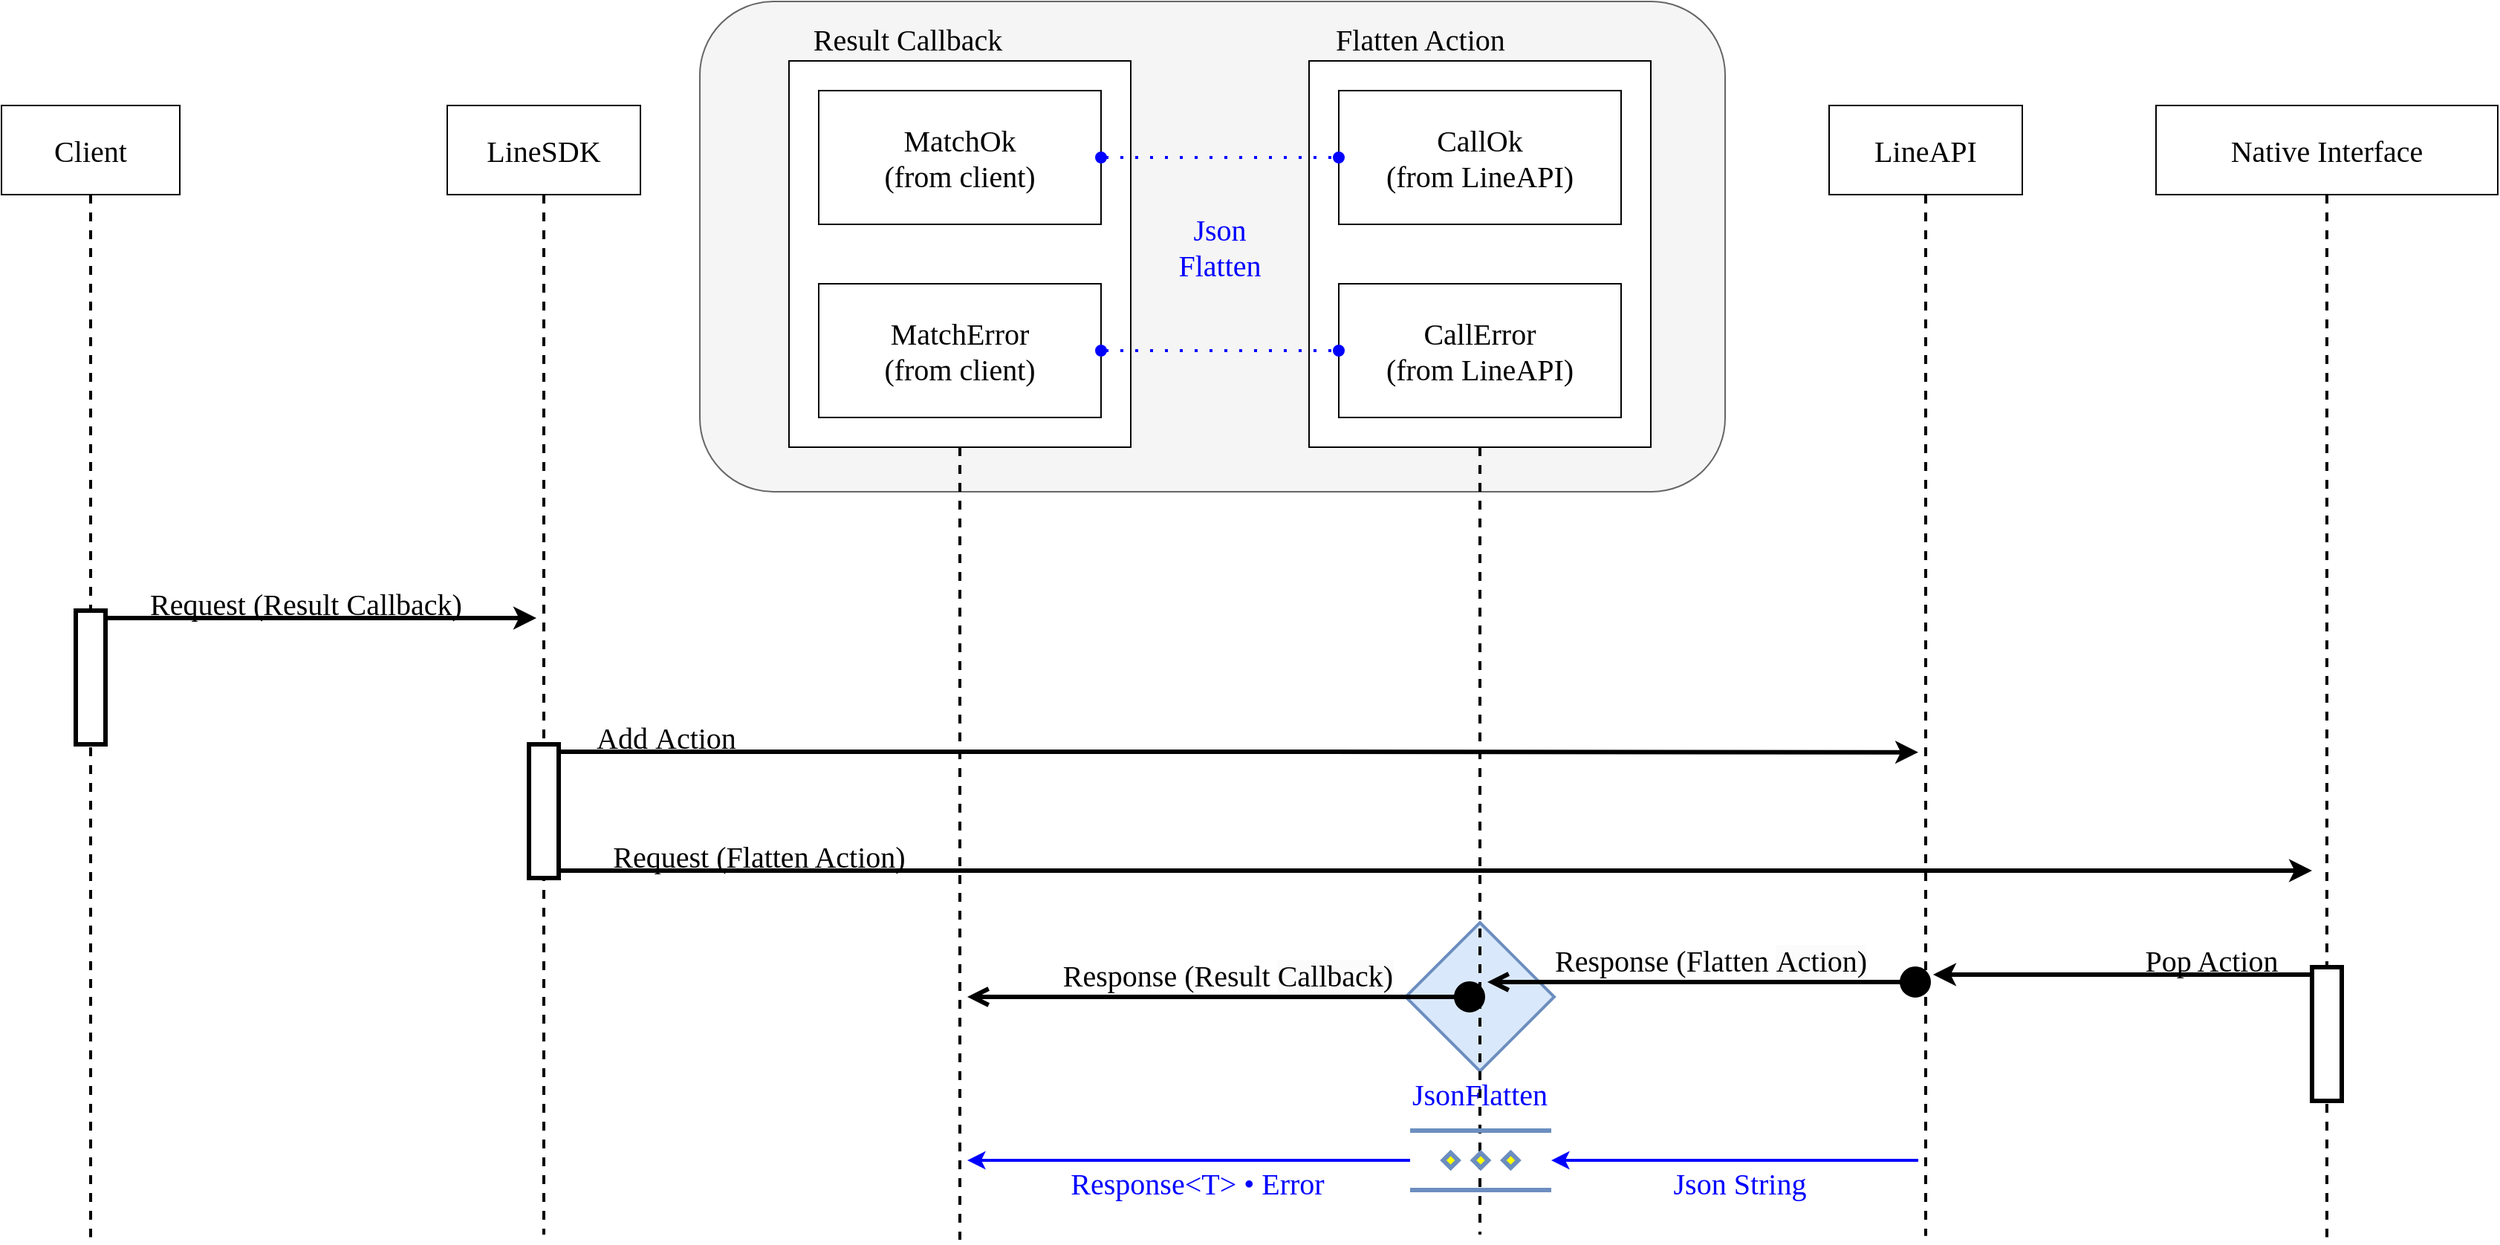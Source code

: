 <mxfile version="26.0.1">
  <diagram name="Page-1" id="5Zvd9ioT648ElrTKqOLQ">
    <mxGraphModel dx="2600" dy="2057" grid="1" gridSize="10" guides="1" tooltips="1" connect="1" arrows="1" fold="1" page="1" pageScale="1" pageWidth="850" pageHeight="1100" math="0" shadow="0">
      <root>
        <mxCell id="0" />
        <mxCell id="1" parent="0" />
        <mxCell id="2anBXokItZCELcTBdX1A-69" value="" style="strokeWidth=2;html=1;shape=mxgraph.flowchart.decision;whiteSpace=wrap;fillColor=#dae8fc;strokeColor=#6c8ebf;gradientColor=none;shadow=0;" vertex="1" parent="1">
          <mxGeometry x="755" y="590" width="100" height="100" as="geometry" />
        </mxCell>
        <mxCell id="2anBXokItZCELcTBdX1A-46" value="" style="rounded=1;whiteSpace=wrap;html=1;fillColor=#f5f5f5;fontColor=#333333;strokeColor=#666666;" vertex="1" parent="1">
          <mxGeometry x="280" y="-30" width="690" height="330" as="geometry" />
        </mxCell>
        <mxCell id="2anBXokItZCELcTBdX1A-18" style="edgeStyle=orthogonalEdgeStyle;rounded=0;orthogonalLoop=1;jettySize=auto;html=1;endArrow=none;endFill=0;dashed=1;strokeWidth=2;" edge="1" parent="1" source="2anBXokItZCELcTBdX1A-1">
          <mxGeometry relative="1" as="geometry">
            <mxPoint x="-130" y="801.778" as="targetPoint" />
          </mxGeometry>
        </mxCell>
        <mxCell id="2anBXokItZCELcTBdX1A-1" value="&lt;font style=&quot;font-size: 20px;&quot;&gt;Client&lt;/font&gt;" style="rounded=0;whiteSpace=wrap;html=1;fontFamily=Verdana;" vertex="1" parent="1">
          <mxGeometry x="-190" y="40" width="120" height="60" as="geometry" />
        </mxCell>
        <mxCell id="2anBXokItZCELcTBdX1A-19" style="edgeStyle=orthogonalEdgeStyle;rounded=0;orthogonalLoop=1;jettySize=auto;html=1;strokeWidth=2;endArrow=none;endFill=0;dashed=1;" edge="1" parent="1" source="2anBXokItZCELcTBdX1A-2">
          <mxGeometry relative="1" as="geometry">
            <mxPoint x="175" y="800" as="targetPoint" />
          </mxGeometry>
        </mxCell>
        <mxCell id="2anBXokItZCELcTBdX1A-2" value="&lt;font style=&quot;font-size: 20px;&quot;&gt;LineSDK&lt;/font&gt;" style="rounded=0;whiteSpace=wrap;html=1;fontFamily=Verdana;" vertex="1" parent="1">
          <mxGeometry x="110" y="40" width="130" height="60" as="geometry" />
        </mxCell>
        <mxCell id="2anBXokItZCELcTBdX1A-24" style="edgeStyle=orthogonalEdgeStyle;rounded=0;orthogonalLoop=1;jettySize=auto;html=1;strokeWidth=2;dashed=1;endArrow=none;endFill=0;" edge="1" parent="1" source="2anBXokItZCELcTBdX1A-8">
          <mxGeometry relative="1" as="geometry">
            <mxPoint x="1105" y="800.889" as="targetPoint" />
          </mxGeometry>
        </mxCell>
        <mxCell id="2anBXokItZCELcTBdX1A-8" value="&lt;font style=&quot;font-size: 20px;&quot;&gt;Line&lt;/font&gt;&lt;span style=&quot;font-size: 20px;&quot;&gt;API&lt;/span&gt;" style="rounded=0;whiteSpace=wrap;html=1;fontFamily=Verdana;" vertex="1" parent="1">
          <mxGeometry x="1040" y="40" width="130" height="60" as="geometry" />
        </mxCell>
        <mxCell id="2anBXokItZCELcTBdX1A-14" value="" style="group" vertex="1" connectable="0" parent="1">
          <mxGeometry x="340" y="10" width="230" height="260" as="geometry" />
        </mxCell>
        <mxCell id="2anBXokItZCELcTBdX1A-22" style="edgeStyle=orthogonalEdgeStyle;rounded=0;orthogonalLoop=1;jettySize=auto;html=1;strokeWidth=2;endArrow=none;endFill=0;dashed=1;" edge="1" parent="2anBXokItZCELcTBdX1A-14" source="2anBXokItZCELcTBdX1A-12">
          <mxGeometry relative="1" as="geometry">
            <mxPoint x="115" y="793.556" as="targetPoint" />
          </mxGeometry>
        </mxCell>
        <mxCell id="2anBXokItZCELcTBdX1A-12" value="" style="rounded=0;whiteSpace=wrap;html=1;" vertex="1" parent="2anBXokItZCELcTBdX1A-14">
          <mxGeometry width="230" height="260" as="geometry" />
        </mxCell>
        <mxCell id="2anBXokItZCELcTBdX1A-3" value="&lt;font style=&quot;font-size: 20px;&quot;&gt;MatchOk&lt;/font&gt;&lt;div&gt;&lt;font style=&quot;font-size: 20px;&quot;&gt;(from client)&lt;/font&gt;&lt;/div&gt;" style="rounded=0;whiteSpace=wrap;html=1;fontFamily=Verdana;" vertex="1" parent="2anBXokItZCELcTBdX1A-14">
          <mxGeometry x="20" y="20" width="190" height="90" as="geometry" />
        </mxCell>
        <mxCell id="2anBXokItZCELcTBdX1A-6" value="&lt;font style=&quot;font-size: 20px;&quot;&gt;MatchError&lt;/font&gt;&lt;div&gt;&lt;font style=&quot;font-size: 20px;&quot;&gt;(from client)&lt;/font&gt;&lt;/div&gt;" style="rounded=0;whiteSpace=wrap;html=1;fontFamily=Verdana;" vertex="1" parent="2anBXokItZCELcTBdX1A-14">
          <mxGeometry x="20" y="150" width="190" height="90" as="geometry" />
        </mxCell>
        <mxCell id="2anBXokItZCELcTBdX1A-15" value="" style="group" vertex="1" connectable="0" parent="1">
          <mxGeometry x="690" y="10" width="230" height="260" as="geometry" />
        </mxCell>
        <mxCell id="2anBXokItZCELcTBdX1A-13" value="" style="rounded=0;whiteSpace=wrap;html=1;" vertex="1" parent="2anBXokItZCELcTBdX1A-15">
          <mxGeometry width="230" height="260" as="geometry" />
        </mxCell>
        <mxCell id="2anBXokItZCELcTBdX1A-9" value="&lt;font style=&quot;font-size: 20px;&quot;&gt;CallOk&lt;/font&gt;&lt;div&gt;&lt;font style=&quot;font-size: 20px;&quot;&gt;(from LineAPI)&lt;/font&gt;&lt;/div&gt;" style="rounded=0;whiteSpace=wrap;html=1;fontFamily=Verdana;" vertex="1" parent="2anBXokItZCELcTBdX1A-15">
          <mxGeometry x="20" y="20" width="190" height="90" as="geometry" />
        </mxCell>
        <mxCell id="2anBXokItZCELcTBdX1A-10" value="&lt;font style=&quot;font-size: 20px;&quot;&gt;CallError&lt;/font&gt;&lt;div&gt;&lt;font style=&quot;font-size: 20px;&quot;&gt;(from LineAPI)&lt;/font&gt;&lt;/div&gt;" style="rounded=0;whiteSpace=wrap;html=1;fontFamily=Verdana;" vertex="1" parent="2anBXokItZCELcTBdX1A-15">
          <mxGeometry x="20" y="150" width="190" height="90" as="geometry" />
        </mxCell>
        <mxCell id="2anBXokItZCELcTBdX1A-25" style="edgeStyle=orthogonalEdgeStyle;rounded=0;orthogonalLoop=1;jettySize=auto;html=1;strokeWidth=2;endArrow=none;endFill=0;dashed=1;" edge="1" parent="1" source="2anBXokItZCELcTBdX1A-20">
          <mxGeometry relative="1" as="geometry">
            <mxPoint x="1375" y="801.778" as="targetPoint" />
          </mxGeometry>
        </mxCell>
        <mxCell id="2anBXokItZCELcTBdX1A-20" value="&lt;font style=&quot;font-size: 20px;&quot;&gt;Native Interface&lt;/font&gt;" style="rounded=0;whiteSpace=wrap;html=1;fontFamily=Verdana;" vertex="1" parent="1">
          <mxGeometry x="1260" y="40" width="230" height="60" as="geometry" />
        </mxCell>
        <mxCell id="2anBXokItZCELcTBdX1A-23" style="edgeStyle=orthogonalEdgeStyle;rounded=0;orthogonalLoop=1;jettySize=auto;html=1;strokeWidth=2;endArrow=none;endFill=0;dashed=1;exitX=0.5;exitY=1;exitDx=0;exitDy=0;" edge="1" parent="1" source="2anBXokItZCELcTBdX1A-13">
          <mxGeometry relative="1" as="geometry">
            <mxPoint x="805" y="800" as="targetPoint" />
            <mxPoint x="800" y="310" as="sourcePoint" />
          </mxGeometry>
        </mxCell>
        <mxCell id="2anBXokItZCELcTBdX1A-26" value="&lt;font face=&quot;Verdana&quot; style=&quot;font-size: 20px;&quot;&gt;Result Callback&lt;/font&gt;" style="text;html=1;align=center;verticalAlign=middle;whiteSpace=wrap;rounded=0;" vertex="1" parent="1">
          <mxGeometry x="340" y="-20" width="160" height="30" as="geometry" />
        </mxCell>
        <mxCell id="2anBXokItZCELcTBdX1A-41" style="edgeStyle=orthogonalEdgeStyle;rounded=0;orthogonalLoop=1;jettySize=auto;html=1;curved=0;exitX=1;exitY=0;exitDx=0;exitDy=5;exitPerimeter=0;strokeWidth=3;" edge="1" parent="1" source="2anBXokItZCELcTBdX1A-40">
          <mxGeometry relative="1" as="geometry">
            <mxPoint x="170" y="385" as="targetPoint" />
          </mxGeometry>
        </mxCell>
        <mxCell id="2anBXokItZCELcTBdX1A-40" value="" style="html=1;points=[[0,0,0,0,5],[0,1,0,0,-5],[1,0,0,0,5],[1,1,0,0,-5]];perimeter=orthogonalPerimeter;outlineConnect=0;targetShapes=umlLifeline;portConstraint=eastwest;newEdgeStyle={&quot;curved&quot;:0,&quot;rounded&quot;:0};strokeWidth=3;" vertex="1" parent="1">
          <mxGeometry x="-140" y="380" width="20" height="90" as="geometry" />
        </mxCell>
        <mxCell id="2anBXokItZCELcTBdX1A-45" value="&lt;font face=&quot;Verdana&quot; style=&quot;font-size: 20px;&quot;&gt;Request (Result Callback)&lt;/font&gt;" style="text;html=1;align=center;verticalAlign=middle;whiteSpace=wrap;rounded=0;" vertex="1" parent="1">
          <mxGeometry x="-120" y="360" width="270" height="30" as="geometry" />
        </mxCell>
        <mxCell id="2anBXokItZCELcTBdX1A-47" style="edgeStyle=orthogonalEdgeStyle;rounded=0;orthogonalLoop=1;jettySize=auto;html=1;exitX=1;exitY=0.5;exitDx=0;exitDy=0;entryX=0;entryY=0.5;entryDx=0;entryDy=0;startArrow=oval;startFill=1;endArrow=oval;endFill=1;strokeWidth=2;dashed=1;dashPattern=1 4;strokeColor=#0000FF;" edge="1" parent="1" source="2anBXokItZCELcTBdX1A-3" target="2anBXokItZCELcTBdX1A-9">
          <mxGeometry relative="1" as="geometry" />
        </mxCell>
        <mxCell id="2anBXokItZCELcTBdX1A-48" style="edgeStyle=orthogonalEdgeStyle;rounded=0;orthogonalLoop=1;jettySize=auto;html=1;exitX=1;exitY=0.5;exitDx=0;exitDy=0;entryX=0;entryY=0.5;entryDx=0;entryDy=0;strokeWidth=2;endArrow=oval;endFill=1;startArrow=oval;startFill=1;dashed=1;dashPattern=1 4;strokeColor=#0000FF;" edge="1" parent="1" source="2anBXokItZCELcTBdX1A-6" target="2anBXokItZCELcTBdX1A-10">
          <mxGeometry relative="1" as="geometry" />
        </mxCell>
        <mxCell id="2anBXokItZCELcTBdX1A-49" value="&lt;div&gt;&lt;font style=&quot;font-size: 20px;&quot;&gt;Json&lt;/font&gt;&lt;/div&gt;&lt;font style=&quot;font-size: 20px;&quot;&gt;Flatten&lt;/font&gt;" style="text;html=1;align=center;verticalAlign=middle;whiteSpace=wrap;rounded=0;fontFamily=Verdana;fontColor=#0000FF;" vertex="1" parent="1">
          <mxGeometry x="570" y="105" width="120" height="60" as="geometry" />
        </mxCell>
        <mxCell id="2anBXokItZCELcTBdX1A-51" style="edgeStyle=orthogonalEdgeStyle;rounded=0;orthogonalLoop=1;jettySize=auto;html=1;curved=0;exitX=1;exitY=0;exitDx=0;exitDy=5;exitPerimeter=0;strokeWidth=3;" edge="1" parent="1" source="2anBXokItZCELcTBdX1A-50">
          <mxGeometry relative="1" as="geometry">
            <mxPoint x="1100" y="475.333" as="targetPoint" />
          </mxGeometry>
        </mxCell>
        <mxCell id="2anBXokItZCELcTBdX1A-54" style="edgeStyle=orthogonalEdgeStyle;rounded=0;orthogonalLoop=1;jettySize=auto;html=1;curved=0;exitX=1;exitY=1;exitDx=0;exitDy=-5;exitPerimeter=0;strokeWidth=3;" edge="1" parent="1">
          <mxGeometry relative="1" as="geometry">
            <mxPoint x="1365" y="555" as="targetPoint" />
            <mxPoint x="180" y="555" as="sourcePoint" />
          </mxGeometry>
        </mxCell>
        <mxCell id="2anBXokItZCELcTBdX1A-50" value="" style="html=1;points=[[0,0,0,0,5],[0,1,0,0,-5],[1,0,0,0,5],[1,1,0,0,-5]];perimeter=orthogonalPerimeter;outlineConnect=0;targetShapes=umlLifeline;portConstraint=eastwest;newEdgeStyle={&quot;curved&quot;:0,&quot;rounded&quot;:0};strokeWidth=3;" vertex="1" parent="1">
          <mxGeometry x="165" y="470" width="20" height="90" as="geometry" />
        </mxCell>
        <mxCell id="2anBXokItZCELcTBdX1A-52" value="&lt;font face=&quot;Verdana&quot; style=&quot;font-size: 20px;&quot;&gt;Flatten Action&lt;/font&gt;" style="text;html=1;align=center;verticalAlign=middle;whiteSpace=wrap;rounded=0;" vertex="1" parent="1">
          <mxGeometry x="690" y="-20" width="150" height="30" as="geometry" />
        </mxCell>
        <mxCell id="2anBXokItZCELcTBdX1A-53" value="&lt;font face=&quot;Verdana&quot; style=&quot;font-size: 20px;&quot;&gt;Add&amp;nbsp;&lt;/font&gt;&lt;span style=&quot;font-size: 20px; font-family: Verdana; background-color: transparent; color: light-dark(rgb(0, 0, 0), rgb(255, 255, 255));&quot;&gt;Action&lt;/span&gt;" style="text;html=1;align=center;verticalAlign=middle;whiteSpace=wrap;rounded=0;" vertex="1" parent="1">
          <mxGeometry x="195" y="450" width="125" height="30" as="geometry" />
        </mxCell>
        <mxCell id="2anBXokItZCELcTBdX1A-57" value="&lt;font face=&quot;Verdana&quot; style=&quot;font-size: 20px;&quot;&gt;Request (Flatten Action)&lt;/font&gt;" style="text;html=1;align=center;verticalAlign=middle;whiteSpace=wrap;rounded=0;" vertex="1" parent="1">
          <mxGeometry x="195" y="530" width="250" height="30" as="geometry" />
        </mxCell>
        <mxCell id="2anBXokItZCELcTBdX1A-62" style="edgeStyle=orthogonalEdgeStyle;rounded=0;orthogonalLoop=1;jettySize=auto;html=1;curved=0;exitX=0;exitY=0;exitDx=0;exitDy=5;exitPerimeter=0;strokeWidth=3;" edge="1" parent="1" source="2anBXokItZCELcTBdX1A-58">
          <mxGeometry relative="1" as="geometry">
            <mxPoint x="1110" y="625" as="targetPoint" />
          </mxGeometry>
        </mxCell>
        <mxCell id="2anBXokItZCELcTBdX1A-58" value="" style="html=1;points=[[0,0,0,0,5],[0,1,0,0,-5],[1,0,0,0,5],[1,1,0,0,-5]];perimeter=orthogonalPerimeter;outlineConnect=0;targetShapes=umlLifeline;portConstraint=eastwest;newEdgeStyle={&quot;curved&quot;:0,&quot;rounded&quot;:0};strokeWidth=3;" vertex="1" parent="1">
          <mxGeometry x="1365" y="620" width="20" height="90" as="geometry" />
        </mxCell>
        <mxCell id="2anBXokItZCELcTBdX1A-63" value="&lt;font face=&quot;Verdana&quot; style=&quot;font-size: 20px;&quot;&gt;Pop &lt;/font&gt;&lt;span style=&quot;font-size: 20px; font-family: Verdana; background-color: transparent; color: light-dark(rgb(0, 0, 0), rgb(255, 255, 255));&quot;&gt;Action&lt;/span&gt;" style="text;html=1;align=center;verticalAlign=middle;whiteSpace=wrap;rounded=0;" vertex="1" parent="1">
          <mxGeometry x="1230" y="600" width="135" height="30" as="geometry" />
        </mxCell>
        <mxCell id="2anBXokItZCELcTBdX1A-67" value="&lt;font face=&quot;Verdana&quot; style=&quot;font-size: 20px;&quot;&gt;Response (Result&amp;nbsp;&lt;/font&gt;&lt;span style=&quot;font-family: Verdana; font-size: 20px; text-wrap-mode: wrap; background-color: rgb(251, 251, 251);&quot;&gt;Callback)&lt;/span&gt;" style="html=1;verticalAlign=bottom;startArrow=circle;startFill=1;endArrow=open;startSize=6;endSize=8;curved=0;rounded=0;strokeWidth=3;" edge="1" parent="1">
          <mxGeometry width="80" relative="1" as="geometry">
            <mxPoint x="810" y="640" as="sourcePoint" />
            <mxPoint x="460" y="640" as="targetPoint" />
            <mxPoint as="offset" />
          </mxGeometry>
        </mxCell>
        <mxCell id="2anBXokItZCELcTBdX1A-71" value="&lt;font face=&quot;Verdana&quot; style=&quot;font-size: 20px; color: rgb(0, 0, 255);&quot;&gt;JsonFlatten&lt;/font&gt;" style="text;html=1;align=center;verticalAlign=middle;whiteSpace=wrap;rounded=0;" vertex="1" parent="1">
          <mxGeometry x="775" y="690" width="60" height="30" as="geometry" />
        </mxCell>
        <mxCell id="2anBXokItZCELcTBdX1A-76" style="edgeStyle=orthogonalEdgeStyle;rounded=0;orthogonalLoop=1;jettySize=auto;html=1;endArrow=classic;endFill=1;strokeColor=#0000FF;strokeWidth=2;" edge="1" parent="1" source="2anBXokItZCELcTBdX1A-75">
          <mxGeometry relative="1" as="geometry">
            <mxPoint x="460" y="750" as="targetPoint" />
          </mxGeometry>
        </mxCell>
        <mxCell id="2anBXokItZCELcTBdX1A-77" style="edgeStyle=orthogonalEdgeStyle;rounded=0;orthogonalLoop=1;jettySize=auto;html=1;startArrow=classic;startFill=1;endArrow=none;endFill=0;strokeColor=#0000FF;strokeWidth=2;" edge="1" parent="1" source="2anBXokItZCELcTBdX1A-75">
          <mxGeometry relative="1" as="geometry">
            <mxPoint x="1100" y="750" as="targetPoint" />
          </mxGeometry>
        </mxCell>
        <mxCell id="2anBXokItZCELcTBdX1A-75" value="" style="verticalLabelPosition=bottom;verticalAlign=top;html=1;shape=mxgraph.flowchart.parallel_mode;pointerEvents=1;fillColor=default;strokeColor=#6c8ebf;strokeWidth=3;" vertex="1" parent="1">
          <mxGeometry x="758" y="730" width="95" height="40" as="geometry" />
        </mxCell>
        <mxCell id="2anBXokItZCELcTBdX1A-79" value="&lt;span style=&quot;font-size: 20px;&quot;&gt;Json String&lt;/span&gt;" style="text;html=1;align=center;verticalAlign=middle;whiteSpace=wrap;rounded=0;fontFamily=Verdana;fontColor=#0000FF;" vertex="1" parent="1">
          <mxGeometry x="920" y="750" width="120" height="30" as="geometry" />
        </mxCell>
        <mxCell id="2anBXokItZCELcTBdX1A-80" value="&lt;span style=&quot;font-size: 20px;&quot;&gt;Response&amp;lt;T&amp;gt; •&amp;nbsp;Error&lt;/span&gt;" style="text;html=1;align=center;verticalAlign=middle;whiteSpace=wrap;rounded=0;fontFamily=Verdana;fontColor=#0000FF;" vertex="1" parent="1">
          <mxGeometry x="500" y="750" width="230" height="30" as="geometry" />
        </mxCell>
        <mxCell id="2anBXokItZCELcTBdX1A-64" value="&lt;font face=&quot;Verdana&quot; style=&quot;font-size: 20px;&quot;&gt;Response (Flatten&amp;nbsp;&lt;/font&gt;&lt;span style=&quot;font-family: Verdana; font-size: 20px; text-wrap-mode: wrap; background-color: rgb(251, 251, 251);&quot;&gt;Action)&lt;/span&gt;" style="html=1;verticalAlign=bottom;startArrow=circle;startFill=1;endArrow=open;startSize=6;endSize=8;curved=0;rounded=0;strokeWidth=3;" edge="1" parent="1">
          <mxGeometry width="80" relative="1" as="geometry">
            <mxPoint x="1110" y="630" as="sourcePoint" />
            <mxPoint x="810" y="630" as="targetPoint" />
            <mxPoint as="offset" />
          </mxGeometry>
        </mxCell>
      </root>
    </mxGraphModel>
  </diagram>
</mxfile>
